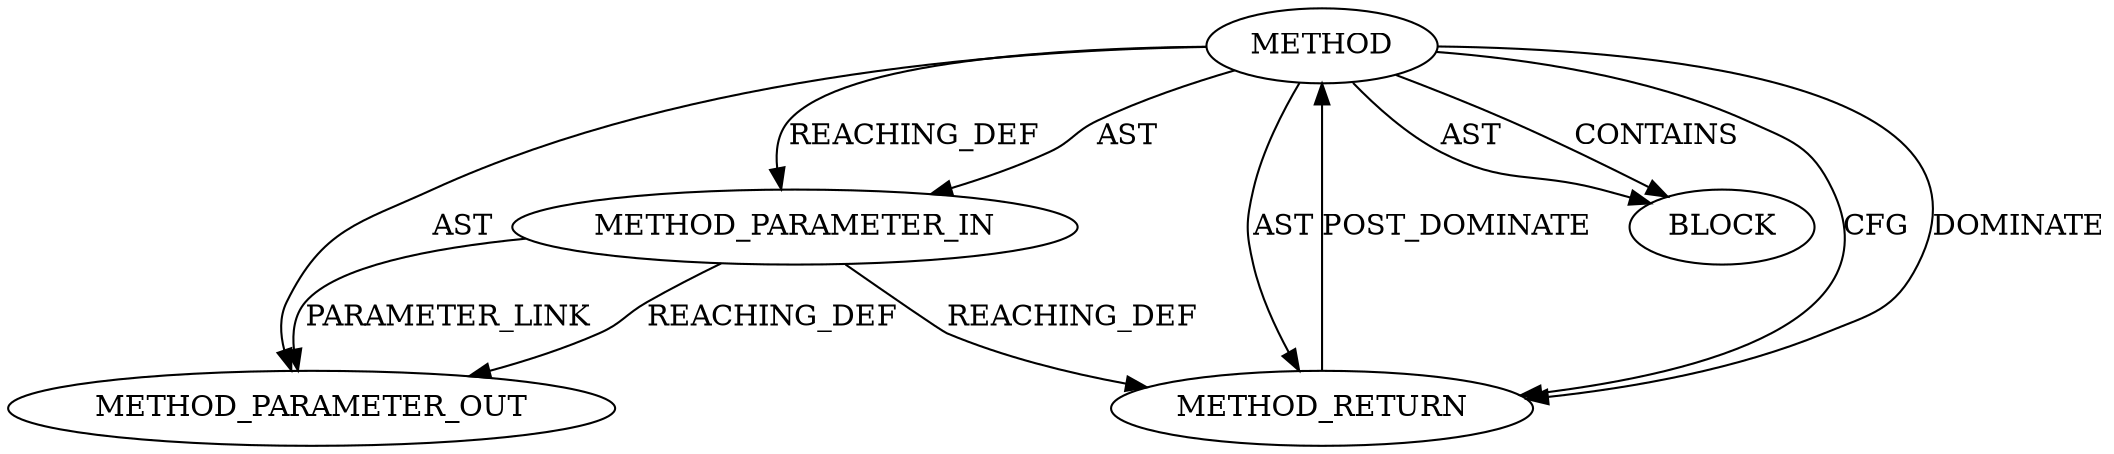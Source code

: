 digraph {
  19552 [label=METHOD AST_PARENT_TYPE="NAMESPACE_BLOCK" AST_PARENT_FULL_NAME="<global>" ORDER=0 CODE="<empty>" FULL_NAME="TCP_SKB_CB" IS_EXTERNAL=true FILENAME="<empty>" SIGNATURE="" NAME="TCP_SKB_CB"]
  19553 [label=METHOD_PARAMETER_IN ORDER=1 CODE="p1" IS_VARIADIC=false TYPE_FULL_NAME="ANY" EVALUATION_STRATEGY="BY_VALUE" INDEX=1 NAME="p1"]
  19555 [label=METHOD_RETURN ORDER=2 CODE="RET" TYPE_FULL_NAME="ANY" EVALUATION_STRATEGY="BY_VALUE"]
  19554 [label=BLOCK ORDER=1 ARGUMENT_INDEX=1 CODE="<empty>" TYPE_FULL_NAME="ANY"]
  21832 [label=METHOD_PARAMETER_OUT ORDER=1 CODE="p1" IS_VARIADIC=false TYPE_FULL_NAME="ANY" EVALUATION_STRATEGY="BY_VALUE" INDEX=1 NAME="p1"]
  19552 -> 19555 [label=CFG ]
  19552 -> 19553 [label=AST ]
  19553 -> 19555 [label=REACHING_DEF VARIABLE="p1"]
  19555 -> 19552 [label=POST_DOMINATE ]
  19552 -> 19555 [label=DOMINATE ]
  19552 -> 19554 [label=CONTAINS ]
  19552 -> 19555 [label=AST ]
  19552 -> 19554 [label=AST ]
  19552 -> 21832 [label=AST ]
  19553 -> 21832 [label=REACHING_DEF VARIABLE="p1"]
  19553 -> 21832 [label=PARAMETER_LINK ]
  19552 -> 19553 [label=REACHING_DEF VARIABLE=""]
}
